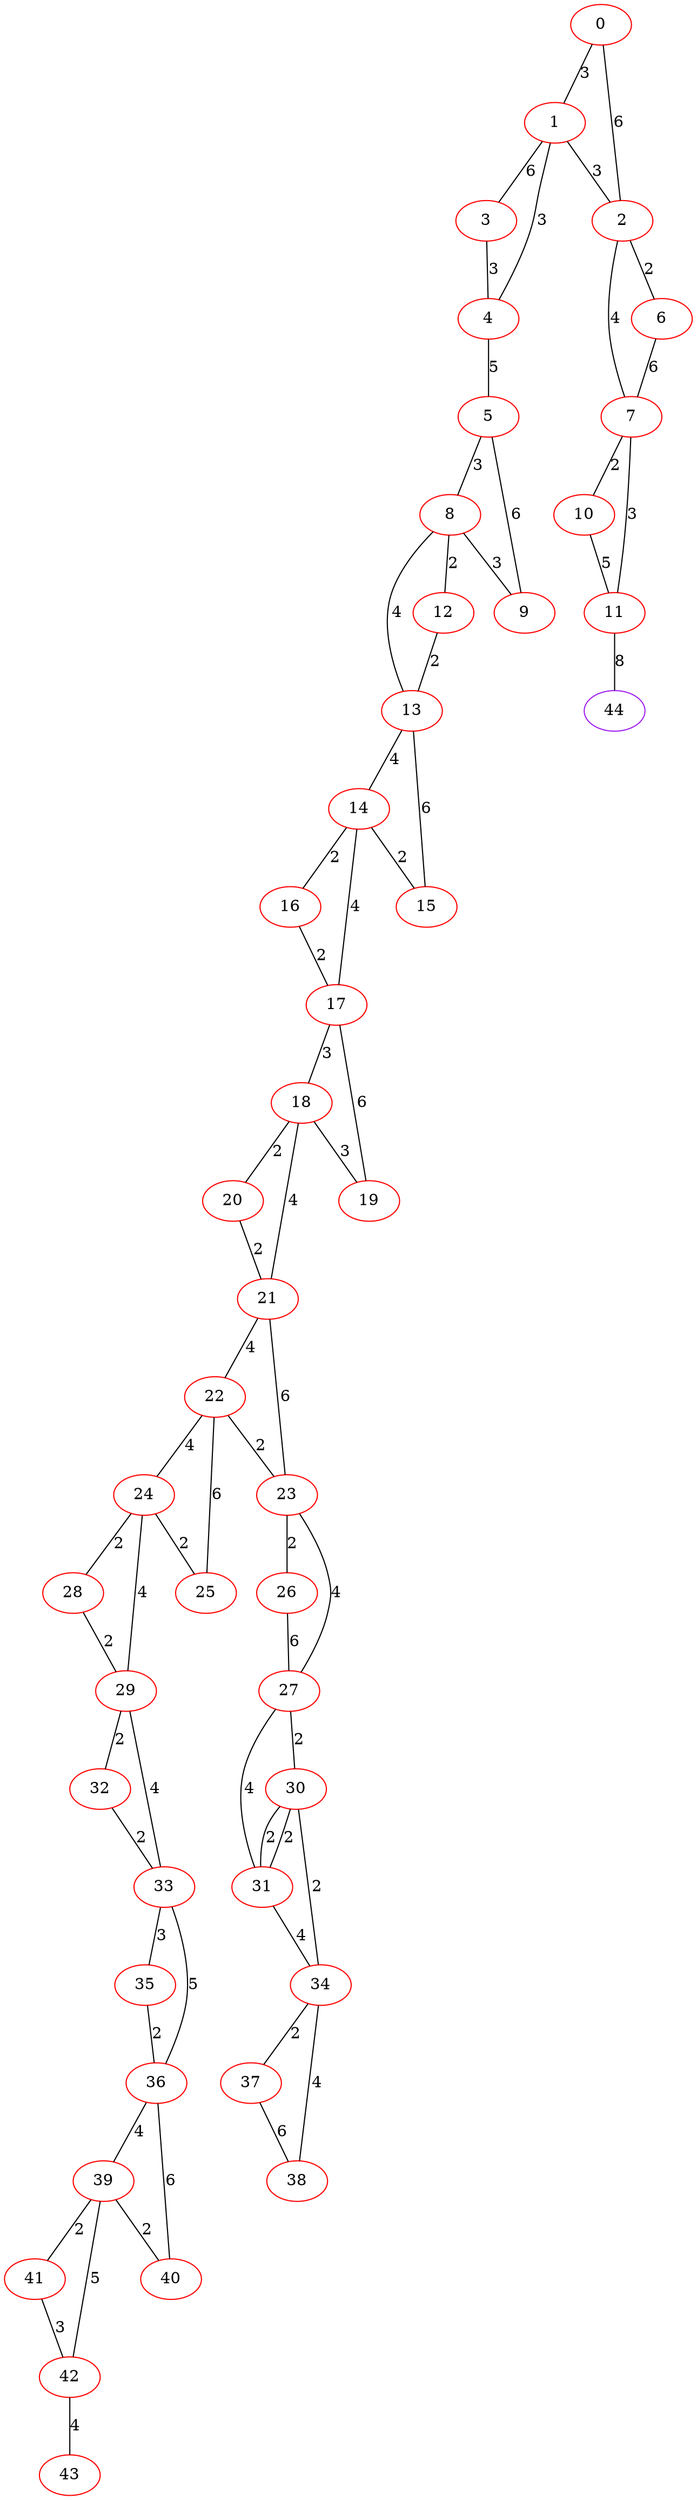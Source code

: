 graph "" {
0 [color=red, weight=1];
1 [color=red, weight=1];
2 [color=red, weight=1];
3 [color=red, weight=1];
4 [color=red, weight=1];
5 [color=red, weight=1];
6 [color=red, weight=1];
7 [color=red, weight=1];
8 [color=red, weight=1];
9 [color=red, weight=1];
10 [color=red, weight=1];
11 [color=red, weight=1];
12 [color=red, weight=1];
13 [color=red, weight=1];
14 [color=red, weight=1];
15 [color=red, weight=1];
16 [color=red, weight=1];
17 [color=red, weight=1];
18 [color=red, weight=1];
19 [color=red, weight=1];
20 [color=red, weight=1];
21 [color=red, weight=1];
22 [color=red, weight=1];
23 [color=red, weight=1];
24 [color=red, weight=1];
25 [color=red, weight=1];
26 [color=red, weight=1];
27 [color=red, weight=1];
28 [color=red, weight=1];
29 [color=red, weight=1];
30 [color=red, weight=1];
31 [color=red, weight=1];
32 [color=red, weight=1];
33 [color=red, weight=1];
34 [color=red, weight=1];
35 [color=red, weight=1];
36 [color=red, weight=1];
37 [color=red, weight=1];
38 [color=red, weight=1];
39 [color=red, weight=1];
40 [color=red, weight=1];
41 [color=red, weight=1];
42 [color=red, weight=1];
43 [color=red, weight=1];
44 [color=purple, weight=4];
0 -- 1  [key=0, label=3];
0 -- 2  [key=0, label=6];
1 -- 2  [key=0, label=3];
1 -- 3  [key=0, label=6];
1 -- 4  [key=0, label=3];
2 -- 6  [key=0, label=2];
2 -- 7  [key=0, label=4];
3 -- 4  [key=0, label=3];
4 -- 5  [key=0, label=5];
5 -- 8  [key=0, label=3];
5 -- 9  [key=0, label=6];
6 -- 7  [key=0, label=6];
7 -- 11  [key=0, label=3];
7 -- 10  [key=0, label=2];
8 -- 9  [key=0, label=3];
8 -- 12  [key=0, label=2];
8 -- 13  [key=0, label=4];
10 -- 11  [key=0, label=5];
11 -- 44  [key=0, label=8];
12 -- 13  [key=0, label=2];
13 -- 14  [key=0, label=4];
13 -- 15  [key=0, label=6];
14 -- 16  [key=0, label=2];
14 -- 17  [key=0, label=4];
14 -- 15  [key=0, label=2];
16 -- 17  [key=0, label=2];
17 -- 18  [key=0, label=3];
17 -- 19  [key=0, label=6];
18 -- 19  [key=0, label=3];
18 -- 20  [key=0, label=2];
18 -- 21  [key=0, label=4];
20 -- 21  [key=0, label=2];
21 -- 22  [key=0, label=4];
21 -- 23  [key=0, label=6];
22 -- 24  [key=0, label=4];
22 -- 25  [key=0, label=6];
22 -- 23  [key=0, label=2];
23 -- 26  [key=0, label=2];
23 -- 27  [key=0, label=4];
24 -- 25  [key=0, label=2];
24 -- 28  [key=0, label=2];
24 -- 29  [key=0, label=4];
26 -- 27  [key=0, label=6];
27 -- 31  [key=0, label=4];
27 -- 30  [key=0, label=2];
28 -- 29  [key=0, label=2];
29 -- 32  [key=0, label=2];
29 -- 33  [key=0, label=4];
30 -- 34  [key=0, label=2];
30 -- 31  [key=0, label=2];
30 -- 31  [key=1, label=2];
31 -- 34  [key=0, label=4];
32 -- 33  [key=0, label=2];
33 -- 35  [key=0, label=3];
33 -- 36  [key=0, label=5];
34 -- 37  [key=0, label=2];
34 -- 38  [key=0, label=4];
35 -- 36  [key=0, label=2];
36 -- 40  [key=0, label=6];
36 -- 39  [key=0, label=4];
37 -- 38  [key=0, label=6];
39 -- 40  [key=0, label=2];
39 -- 41  [key=0, label=2];
39 -- 42  [key=0, label=5];
41 -- 42  [key=0, label=3];
42 -- 43  [key=0, label=4];
}
